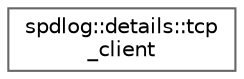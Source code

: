 digraph "类继承关系图"
{
 // LATEX_PDF_SIZE
  bgcolor="transparent";
  edge [fontname=Helvetica,fontsize=10,labelfontname=Helvetica,labelfontsize=10];
  node [fontname=Helvetica,fontsize=10,shape=box,height=0.2,width=0.4];
  rankdir="LR";
  Node0 [id="Node000000",label="spdlog::details::tcp\l_client",height=0.2,width=0.4,color="grey40", fillcolor="white", style="filled",URL="$classspdlog_1_1details_1_1tcp__client.html",tooltip=" "];
}
